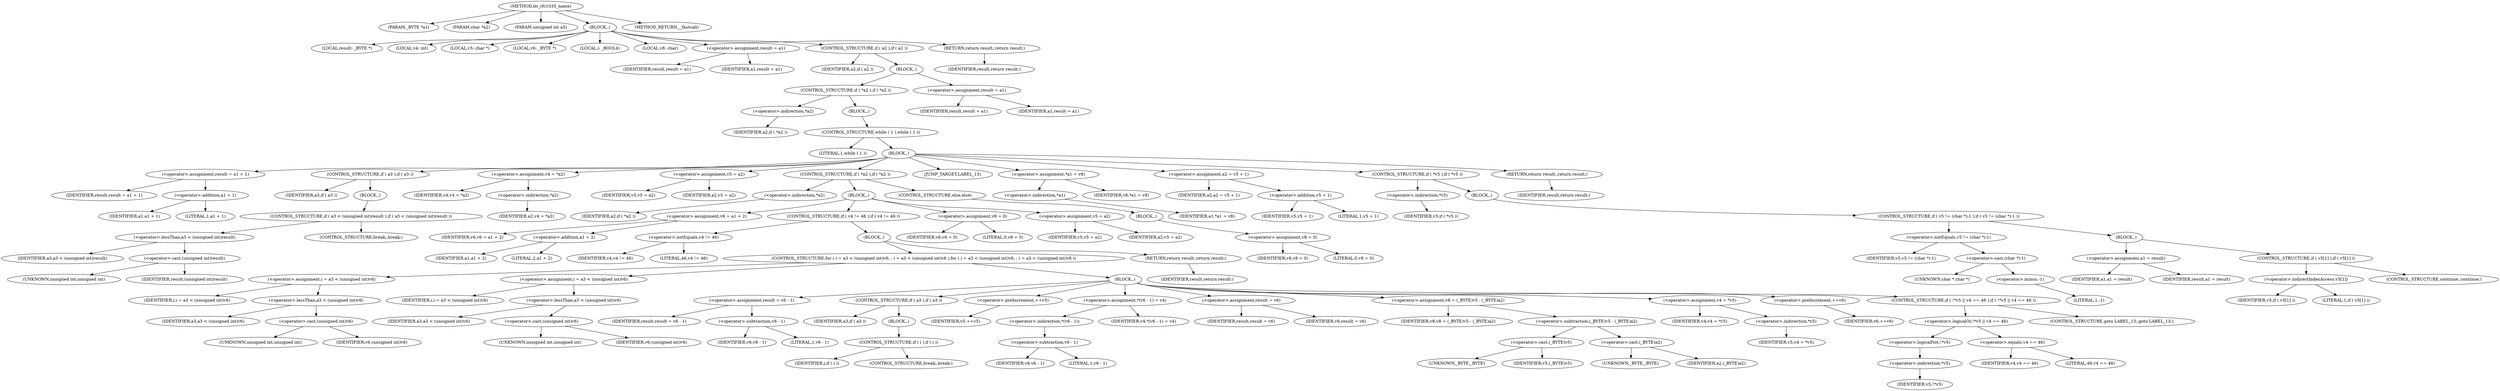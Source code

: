 digraph do_rfc1035_name {  
"1000107" [label = "(METHOD,do_rfc1035_name)" ]
"1000108" [label = "(PARAM,_BYTE *a1)" ]
"1000109" [label = "(PARAM,char *a2)" ]
"1000110" [label = "(PARAM,unsigned int a3)" ]
"1000111" [label = "(BLOCK,,)" ]
"1000112" [label = "(LOCAL,result: _BYTE *)" ]
"1000113" [label = "(LOCAL,v4: int)" ]
"1000114" [label = "(LOCAL,v5: char *)" ]
"1000115" [label = "(LOCAL,v6: _BYTE *)" ]
"1000116" [label = "(LOCAL,i: _BOOL4)" ]
"1000117" [label = "(LOCAL,v8: char)" ]
"1000118" [label = "(<operator>.assignment,result = a1)" ]
"1000119" [label = "(IDENTIFIER,result,result = a1)" ]
"1000120" [label = "(IDENTIFIER,a1,result = a1)" ]
"1000121" [label = "(CONTROL_STRUCTURE,if ( a2 ),if ( a2 ))" ]
"1000122" [label = "(IDENTIFIER,a2,if ( a2 ))" ]
"1000123" [label = "(BLOCK,,)" ]
"1000124" [label = "(CONTROL_STRUCTURE,if ( *a2 ),if ( *a2 ))" ]
"1000125" [label = "(<operator>.indirection,*a2)" ]
"1000126" [label = "(IDENTIFIER,a2,if ( *a2 ))" ]
"1000127" [label = "(BLOCK,,)" ]
"1000128" [label = "(CONTROL_STRUCTURE,while ( 1 ),while ( 1 ))" ]
"1000129" [label = "(LITERAL,1,while ( 1 ))" ]
"1000130" [label = "(BLOCK,,)" ]
"1000131" [label = "(<operator>.assignment,result = a1 + 1)" ]
"1000132" [label = "(IDENTIFIER,result,result = a1 + 1)" ]
"1000133" [label = "(<operator>.addition,a1 + 1)" ]
"1000134" [label = "(IDENTIFIER,a1,a1 + 1)" ]
"1000135" [label = "(LITERAL,1,a1 + 1)" ]
"1000136" [label = "(CONTROL_STRUCTURE,if ( a3 ),if ( a3 ))" ]
"1000137" [label = "(IDENTIFIER,a3,if ( a3 ))" ]
"1000138" [label = "(BLOCK,,)" ]
"1000139" [label = "(CONTROL_STRUCTURE,if ( a3 < (unsigned int)result ),if ( a3 < (unsigned int)result ))" ]
"1000140" [label = "(<operator>.lessThan,a3 < (unsigned int)result)" ]
"1000141" [label = "(IDENTIFIER,a3,a3 < (unsigned int)result)" ]
"1000142" [label = "(<operator>.cast,(unsigned int)result)" ]
"1000143" [label = "(UNKNOWN,unsigned int,unsigned int)" ]
"1000144" [label = "(IDENTIFIER,result,(unsigned int)result)" ]
"1000145" [label = "(CONTROL_STRUCTURE,break;,break;)" ]
"1000146" [label = "(<operator>.assignment,v4 = *a2)" ]
"1000147" [label = "(IDENTIFIER,v4,v4 = *a2)" ]
"1000148" [label = "(<operator>.indirection,*a2)" ]
"1000149" [label = "(IDENTIFIER,a2,v4 = *a2)" ]
"1000150" [label = "(<operator>.assignment,v5 = a2)" ]
"1000151" [label = "(IDENTIFIER,v5,v5 = a2)" ]
"1000152" [label = "(IDENTIFIER,a2,v5 = a2)" ]
"1000153" [label = "(CONTROL_STRUCTURE,if ( *a2 ),if ( *a2 ))" ]
"1000154" [label = "(<operator>.indirection,*a2)" ]
"1000155" [label = "(IDENTIFIER,a2,if ( *a2 ))" ]
"1000156" [label = "(BLOCK,,)" ]
"1000157" [label = "(<operator>.assignment,v6 = a1 + 2)" ]
"1000158" [label = "(IDENTIFIER,v6,v6 = a1 + 2)" ]
"1000159" [label = "(<operator>.addition,a1 + 2)" ]
"1000160" [label = "(IDENTIFIER,a1,a1 + 2)" ]
"1000161" [label = "(LITERAL,2,a1 + 2)" ]
"1000162" [label = "(CONTROL_STRUCTURE,if ( v4 != 46 ),if ( v4 != 46 ))" ]
"1000163" [label = "(<operator>.notEquals,v4 != 46)" ]
"1000164" [label = "(IDENTIFIER,v4,v4 != 46)" ]
"1000165" [label = "(LITERAL,46,v4 != 46)" ]
"1000166" [label = "(BLOCK,,)" ]
"1000167" [label = "(CONTROL_STRUCTURE,for ( i = a3 < (unsigned int)v6; ; i = a3 < (unsigned int)v6 ),for ( i = a3 < (unsigned int)v6; ; i = a3 < (unsigned int)v6 ))" ]
"1000168" [label = "(<operator>.assignment,i = a3 < (unsigned int)v6)" ]
"1000169" [label = "(IDENTIFIER,i,i = a3 < (unsigned int)v6)" ]
"1000170" [label = "(<operator>.lessThan,a3 < (unsigned int)v6)" ]
"1000171" [label = "(IDENTIFIER,a3,a3 < (unsigned int)v6)" ]
"1000172" [label = "(<operator>.cast,(unsigned int)v6)" ]
"1000173" [label = "(UNKNOWN,unsigned int,unsigned int)" ]
"1000174" [label = "(IDENTIFIER,v6,(unsigned int)v6)" ]
"1000175" [label = "(<operator>.assignment,i = a3 < (unsigned int)v6)" ]
"1000176" [label = "(IDENTIFIER,i,i = a3 < (unsigned int)v6)" ]
"1000177" [label = "(<operator>.lessThan,a3 < (unsigned int)v6)" ]
"1000178" [label = "(IDENTIFIER,a3,a3 < (unsigned int)v6)" ]
"1000179" [label = "(<operator>.cast,(unsigned int)v6)" ]
"1000180" [label = "(UNKNOWN,unsigned int,unsigned int)" ]
"1000181" [label = "(IDENTIFIER,v6,(unsigned int)v6)" ]
"1000182" [label = "(BLOCK,,)" ]
"1000183" [label = "(<operator>.assignment,result = v6 - 1)" ]
"1000184" [label = "(IDENTIFIER,result,result = v6 - 1)" ]
"1000185" [label = "(<operator>.subtraction,v6 - 1)" ]
"1000186" [label = "(IDENTIFIER,v6,v6 - 1)" ]
"1000187" [label = "(LITERAL,1,v6 - 1)" ]
"1000188" [label = "(CONTROL_STRUCTURE,if ( a3 ),if ( a3 ))" ]
"1000189" [label = "(IDENTIFIER,a3,if ( a3 ))" ]
"1000190" [label = "(BLOCK,,)" ]
"1000191" [label = "(CONTROL_STRUCTURE,if ( i ),if ( i ))" ]
"1000192" [label = "(IDENTIFIER,i,if ( i ))" ]
"1000193" [label = "(CONTROL_STRUCTURE,break;,break;)" ]
"1000194" [label = "(<operator>.preIncrement,++v5)" ]
"1000195" [label = "(IDENTIFIER,v5,++v5)" ]
"1000196" [label = "(<operator>.assignment,*(v6 - 1) = v4)" ]
"1000197" [label = "(<operator>.indirection,*(v6 - 1))" ]
"1000198" [label = "(<operator>.subtraction,v6 - 1)" ]
"1000199" [label = "(IDENTIFIER,v6,v6 - 1)" ]
"1000200" [label = "(LITERAL,1,v6 - 1)" ]
"1000201" [label = "(IDENTIFIER,v4,*(v6 - 1) = v4)" ]
"1000202" [label = "(<operator>.assignment,result = v6)" ]
"1000203" [label = "(IDENTIFIER,result,result = v6)" ]
"1000204" [label = "(IDENTIFIER,v6,result = v6)" ]
"1000205" [label = "(<operator>.assignment,v8 = (_BYTE)v5 - (_BYTE)a2)" ]
"1000206" [label = "(IDENTIFIER,v8,v8 = (_BYTE)v5 - (_BYTE)a2)" ]
"1000207" [label = "(<operator>.subtraction,(_BYTE)v5 - (_BYTE)a2)" ]
"1000208" [label = "(<operator>.cast,(_BYTE)v5)" ]
"1000209" [label = "(UNKNOWN,_BYTE,_BYTE)" ]
"1000210" [label = "(IDENTIFIER,v5,(_BYTE)v5)" ]
"1000211" [label = "(<operator>.cast,(_BYTE)a2)" ]
"1000212" [label = "(UNKNOWN,_BYTE,_BYTE)" ]
"1000213" [label = "(IDENTIFIER,a2,(_BYTE)a2)" ]
"1000214" [label = "(<operator>.assignment,v4 = *v5)" ]
"1000215" [label = "(IDENTIFIER,v4,v4 = *v5)" ]
"1000216" [label = "(<operator>.indirection,*v5)" ]
"1000217" [label = "(IDENTIFIER,v5,v4 = *v5)" ]
"1000218" [label = "(<operator>.preIncrement,++v6)" ]
"1000219" [label = "(IDENTIFIER,v6,++v6)" ]
"1000220" [label = "(CONTROL_STRUCTURE,if ( !*v5 || v4 == 46 ),if ( !*v5 || v4 == 46 ))" ]
"1000221" [label = "(<operator>.logicalOr,!*v5 || v4 == 46)" ]
"1000222" [label = "(<operator>.logicalNot,!*v5)" ]
"1000223" [label = "(<operator>.indirection,*v5)" ]
"1000224" [label = "(IDENTIFIER,v5,!*v5)" ]
"1000225" [label = "(<operator>.equals,v4 == 46)" ]
"1000226" [label = "(IDENTIFIER,v4,v4 == 46)" ]
"1000227" [label = "(LITERAL,46,v4 == 46)" ]
"1000228" [label = "(CONTROL_STRUCTURE,goto LABEL_13;,goto LABEL_13;)" ]
"1000229" [label = "(RETURN,return result;,return result;)" ]
"1000230" [label = "(IDENTIFIER,result,return result;)" ]
"1000231" [label = "(<operator>.assignment,v8 = 0)" ]
"1000232" [label = "(IDENTIFIER,v8,v8 = 0)" ]
"1000233" [label = "(LITERAL,0,v8 = 0)" ]
"1000234" [label = "(<operator>.assignment,v5 = a2)" ]
"1000235" [label = "(IDENTIFIER,v5,v5 = a2)" ]
"1000236" [label = "(IDENTIFIER,a2,v5 = a2)" ]
"1000237" [label = "(CONTROL_STRUCTURE,else,else)" ]
"1000238" [label = "(BLOCK,,)" ]
"1000239" [label = "(<operator>.assignment,v8 = 0)" ]
"1000240" [label = "(IDENTIFIER,v8,v8 = 0)" ]
"1000241" [label = "(LITERAL,0,v8 = 0)" ]
"1000242" [label = "(JUMP_TARGET,LABEL_13)" ]
"1000243" [label = "(<operator>.assignment,*a1 = v8)" ]
"1000244" [label = "(<operator>.indirection,*a1)" ]
"1000245" [label = "(IDENTIFIER,a1,*a1 = v8)" ]
"1000246" [label = "(IDENTIFIER,v8,*a1 = v8)" ]
"1000247" [label = "(<operator>.assignment,a2 = v5 + 1)" ]
"1000248" [label = "(IDENTIFIER,a2,a2 = v5 + 1)" ]
"1000249" [label = "(<operator>.addition,v5 + 1)" ]
"1000250" [label = "(IDENTIFIER,v5,v5 + 1)" ]
"1000251" [label = "(LITERAL,1,v5 + 1)" ]
"1000252" [label = "(CONTROL_STRUCTURE,if ( *v5 ),if ( *v5 ))" ]
"1000253" [label = "(<operator>.indirection,*v5)" ]
"1000254" [label = "(IDENTIFIER,v5,if ( *v5 ))" ]
"1000255" [label = "(BLOCK,,)" ]
"1000256" [label = "(CONTROL_STRUCTURE,if ( v5 != (char *)-1 ),if ( v5 != (char *)-1 ))" ]
"1000257" [label = "(<operator>.notEquals,v5 != (char *)-1)" ]
"1000258" [label = "(IDENTIFIER,v5,v5 != (char *)-1)" ]
"1000259" [label = "(<operator>.cast,(char *)-1)" ]
"1000260" [label = "(UNKNOWN,char *,char *)" ]
"1000261" [label = "(<operator>.minus,-1)" ]
"1000262" [label = "(LITERAL,1,-1)" ]
"1000263" [label = "(BLOCK,,)" ]
"1000264" [label = "(<operator>.assignment,a1 = result)" ]
"1000265" [label = "(IDENTIFIER,a1,a1 = result)" ]
"1000266" [label = "(IDENTIFIER,result,a1 = result)" ]
"1000267" [label = "(CONTROL_STRUCTURE,if ( v5[1] ),if ( v5[1] ))" ]
"1000268" [label = "(<operator>.indirectIndexAccess,v5[1])" ]
"1000269" [label = "(IDENTIFIER,v5,if ( v5[1] ))" ]
"1000270" [label = "(LITERAL,1,if ( v5[1] ))" ]
"1000271" [label = "(CONTROL_STRUCTURE,continue;,continue;)" ]
"1000272" [label = "(RETURN,return result;,return result;)" ]
"1000273" [label = "(IDENTIFIER,result,return result;)" ]
"1000274" [label = "(<operator>.assignment,result = a1)" ]
"1000275" [label = "(IDENTIFIER,result,result = a1)" ]
"1000276" [label = "(IDENTIFIER,a1,result = a1)" ]
"1000277" [label = "(RETURN,return result;,return result;)" ]
"1000278" [label = "(IDENTIFIER,result,return result;)" ]
"1000279" [label = "(METHOD_RETURN,__fastcall)" ]
  "1000107" -> "1000108" 
  "1000107" -> "1000109" 
  "1000107" -> "1000110" 
  "1000107" -> "1000111" 
  "1000107" -> "1000279" 
  "1000111" -> "1000112" 
  "1000111" -> "1000113" 
  "1000111" -> "1000114" 
  "1000111" -> "1000115" 
  "1000111" -> "1000116" 
  "1000111" -> "1000117" 
  "1000111" -> "1000118" 
  "1000111" -> "1000121" 
  "1000111" -> "1000277" 
  "1000118" -> "1000119" 
  "1000118" -> "1000120" 
  "1000121" -> "1000122" 
  "1000121" -> "1000123" 
  "1000123" -> "1000124" 
  "1000123" -> "1000274" 
  "1000124" -> "1000125" 
  "1000124" -> "1000127" 
  "1000125" -> "1000126" 
  "1000127" -> "1000128" 
  "1000128" -> "1000129" 
  "1000128" -> "1000130" 
  "1000130" -> "1000131" 
  "1000130" -> "1000136" 
  "1000130" -> "1000146" 
  "1000130" -> "1000150" 
  "1000130" -> "1000153" 
  "1000130" -> "1000242" 
  "1000130" -> "1000243" 
  "1000130" -> "1000247" 
  "1000130" -> "1000252" 
  "1000130" -> "1000272" 
  "1000131" -> "1000132" 
  "1000131" -> "1000133" 
  "1000133" -> "1000134" 
  "1000133" -> "1000135" 
  "1000136" -> "1000137" 
  "1000136" -> "1000138" 
  "1000138" -> "1000139" 
  "1000139" -> "1000140" 
  "1000139" -> "1000145" 
  "1000140" -> "1000141" 
  "1000140" -> "1000142" 
  "1000142" -> "1000143" 
  "1000142" -> "1000144" 
  "1000146" -> "1000147" 
  "1000146" -> "1000148" 
  "1000148" -> "1000149" 
  "1000150" -> "1000151" 
  "1000150" -> "1000152" 
  "1000153" -> "1000154" 
  "1000153" -> "1000156" 
  "1000153" -> "1000237" 
  "1000154" -> "1000155" 
  "1000156" -> "1000157" 
  "1000156" -> "1000162" 
  "1000156" -> "1000231" 
  "1000156" -> "1000234" 
  "1000157" -> "1000158" 
  "1000157" -> "1000159" 
  "1000159" -> "1000160" 
  "1000159" -> "1000161" 
  "1000162" -> "1000163" 
  "1000162" -> "1000166" 
  "1000163" -> "1000164" 
  "1000163" -> "1000165" 
  "1000166" -> "1000167" 
  "1000166" -> "1000229" 
  "1000167" -> "1000168" 
  "1000167" -> "1000175" 
  "1000167" -> "1000182" 
  "1000168" -> "1000169" 
  "1000168" -> "1000170" 
  "1000170" -> "1000171" 
  "1000170" -> "1000172" 
  "1000172" -> "1000173" 
  "1000172" -> "1000174" 
  "1000175" -> "1000176" 
  "1000175" -> "1000177" 
  "1000177" -> "1000178" 
  "1000177" -> "1000179" 
  "1000179" -> "1000180" 
  "1000179" -> "1000181" 
  "1000182" -> "1000183" 
  "1000182" -> "1000188" 
  "1000182" -> "1000194" 
  "1000182" -> "1000196" 
  "1000182" -> "1000202" 
  "1000182" -> "1000205" 
  "1000182" -> "1000214" 
  "1000182" -> "1000218" 
  "1000182" -> "1000220" 
  "1000183" -> "1000184" 
  "1000183" -> "1000185" 
  "1000185" -> "1000186" 
  "1000185" -> "1000187" 
  "1000188" -> "1000189" 
  "1000188" -> "1000190" 
  "1000190" -> "1000191" 
  "1000191" -> "1000192" 
  "1000191" -> "1000193" 
  "1000194" -> "1000195" 
  "1000196" -> "1000197" 
  "1000196" -> "1000201" 
  "1000197" -> "1000198" 
  "1000198" -> "1000199" 
  "1000198" -> "1000200" 
  "1000202" -> "1000203" 
  "1000202" -> "1000204" 
  "1000205" -> "1000206" 
  "1000205" -> "1000207" 
  "1000207" -> "1000208" 
  "1000207" -> "1000211" 
  "1000208" -> "1000209" 
  "1000208" -> "1000210" 
  "1000211" -> "1000212" 
  "1000211" -> "1000213" 
  "1000214" -> "1000215" 
  "1000214" -> "1000216" 
  "1000216" -> "1000217" 
  "1000218" -> "1000219" 
  "1000220" -> "1000221" 
  "1000220" -> "1000228" 
  "1000221" -> "1000222" 
  "1000221" -> "1000225" 
  "1000222" -> "1000223" 
  "1000223" -> "1000224" 
  "1000225" -> "1000226" 
  "1000225" -> "1000227" 
  "1000229" -> "1000230" 
  "1000231" -> "1000232" 
  "1000231" -> "1000233" 
  "1000234" -> "1000235" 
  "1000234" -> "1000236" 
  "1000237" -> "1000238" 
  "1000238" -> "1000239" 
  "1000239" -> "1000240" 
  "1000239" -> "1000241" 
  "1000243" -> "1000244" 
  "1000243" -> "1000246" 
  "1000244" -> "1000245" 
  "1000247" -> "1000248" 
  "1000247" -> "1000249" 
  "1000249" -> "1000250" 
  "1000249" -> "1000251" 
  "1000252" -> "1000253" 
  "1000252" -> "1000255" 
  "1000253" -> "1000254" 
  "1000255" -> "1000256" 
  "1000256" -> "1000257" 
  "1000256" -> "1000263" 
  "1000257" -> "1000258" 
  "1000257" -> "1000259" 
  "1000259" -> "1000260" 
  "1000259" -> "1000261" 
  "1000261" -> "1000262" 
  "1000263" -> "1000264" 
  "1000263" -> "1000267" 
  "1000264" -> "1000265" 
  "1000264" -> "1000266" 
  "1000267" -> "1000268" 
  "1000267" -> "1000271" 
  "1000268" -> "1000269" 
  "1000268" -> "1000270" 
  "1000272" -> "1000273" 
  "1000274" -> "1000275" 
  "1000274" -> "1000276" 
  "1000277" -> "1000278" 
}
